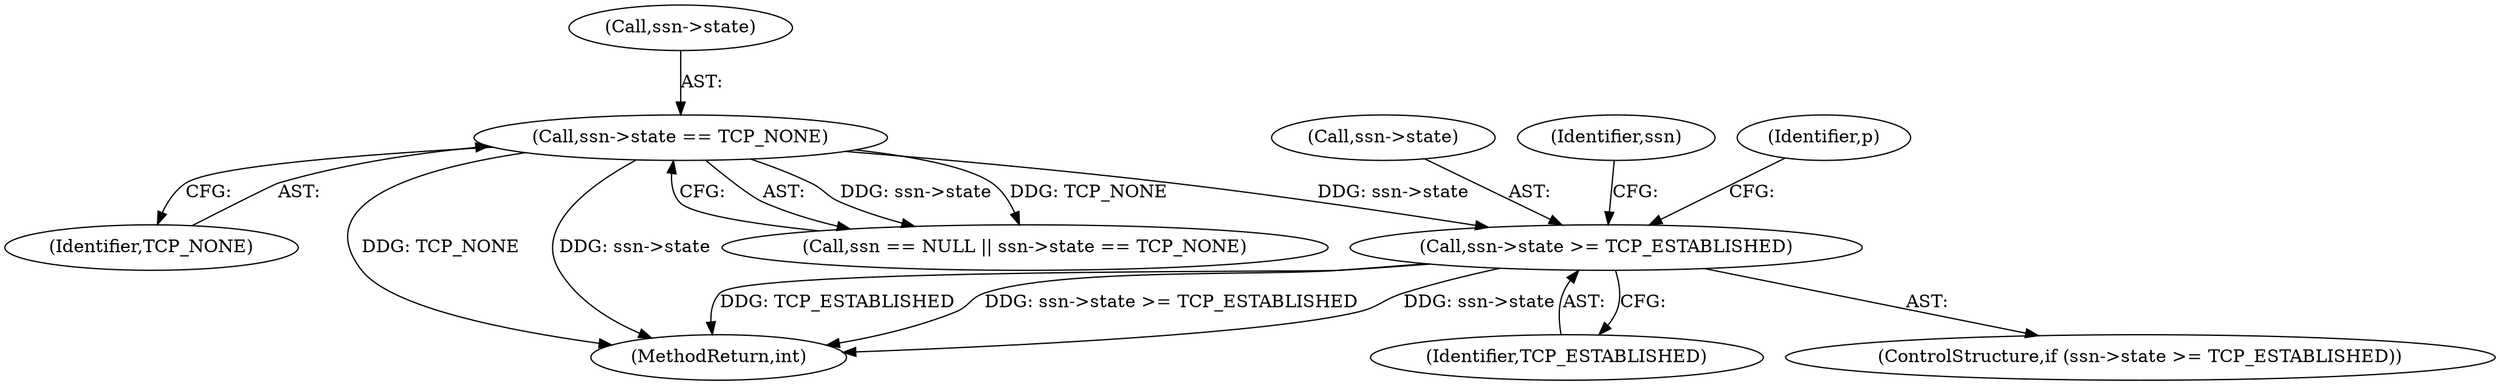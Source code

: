 digraph "0_suricata_843d0b7a10bb45627f94764a6c5d468a24143345@pointer" {
"1000639" [label="(Call,ssn->state >= TCP_ESTABLISHED)"];
"1000362" [label="(Call,ssn->state == TCP_NONE)"];
"1000640" [label="(Call,ssn->state)"];
"1000652" [label="(Identifier,ssn)"];
"1000638" [label="(ControlStructure,if (ssn->state >= TCP_ESTABLISHED))"];
"1000639" [label="(Call,ssn->state >= TCP_ESTABLISHED)"];
"1000358" [label="(Call,ssn == NULL || ssn->state == TCP_NONE)"];
"1000366" [label="(Identifier,TCP_NONE)"];
"1000643" [label="(Identifier,TCP_ESTABLISHED)"];
"1000363" [label="(Call,ssn->state)"];
"1000884" [label="(MethodReturn,int)"];
"1000362" [label="(Call,ssn->state == TCP_NONE)"];
"1000647" [label="(Identifier,p)"];
"1000639" -> "1000638"  [label="AST: "];
"1000639" -> "1000643"  [label="CFG: "];
"1000640" -> "1000639"  [label="AST: "];
"1000643" -> "1000639"  [label="AST: "];
"1000647" -> "1000639"  [label="CFG: "];
"1000652" -> "1000639"  [label="CFG: "];
"1000639" -> "1000884"  [label="DDG: TCP_ESTABLISHED"];
"1000639" -> "1000884"  [label="DDG: ssn->state >= TCP_ESTABLISHED"];
"1000639" -> "1000884"  [label="DDG: ssn->state"];
"1000362" -> "1000639"  [label="DDG: ssn->state"];
"1000362" -> "1000358"  [label="AST: "];
"1000362" -> "1000366"  [label="CFG: "];
"1000363" -> "1000362"  [label="AST: "];
"1000366" -> "1000362"  [label="AST: "];
"1000358" -> "1000362"  [label="CFG: "];
"1000362" -> "1000884"  [label="DDG: TCP_NONE"];
"1000362" -> "1000884"  [label="DDG: ssn->state"];
"1000362" -> "1000358"  [label="DDG: ssn->state"];
"1000362" -> "1000358"  [label="DDG: TCP_NONE"];
}
